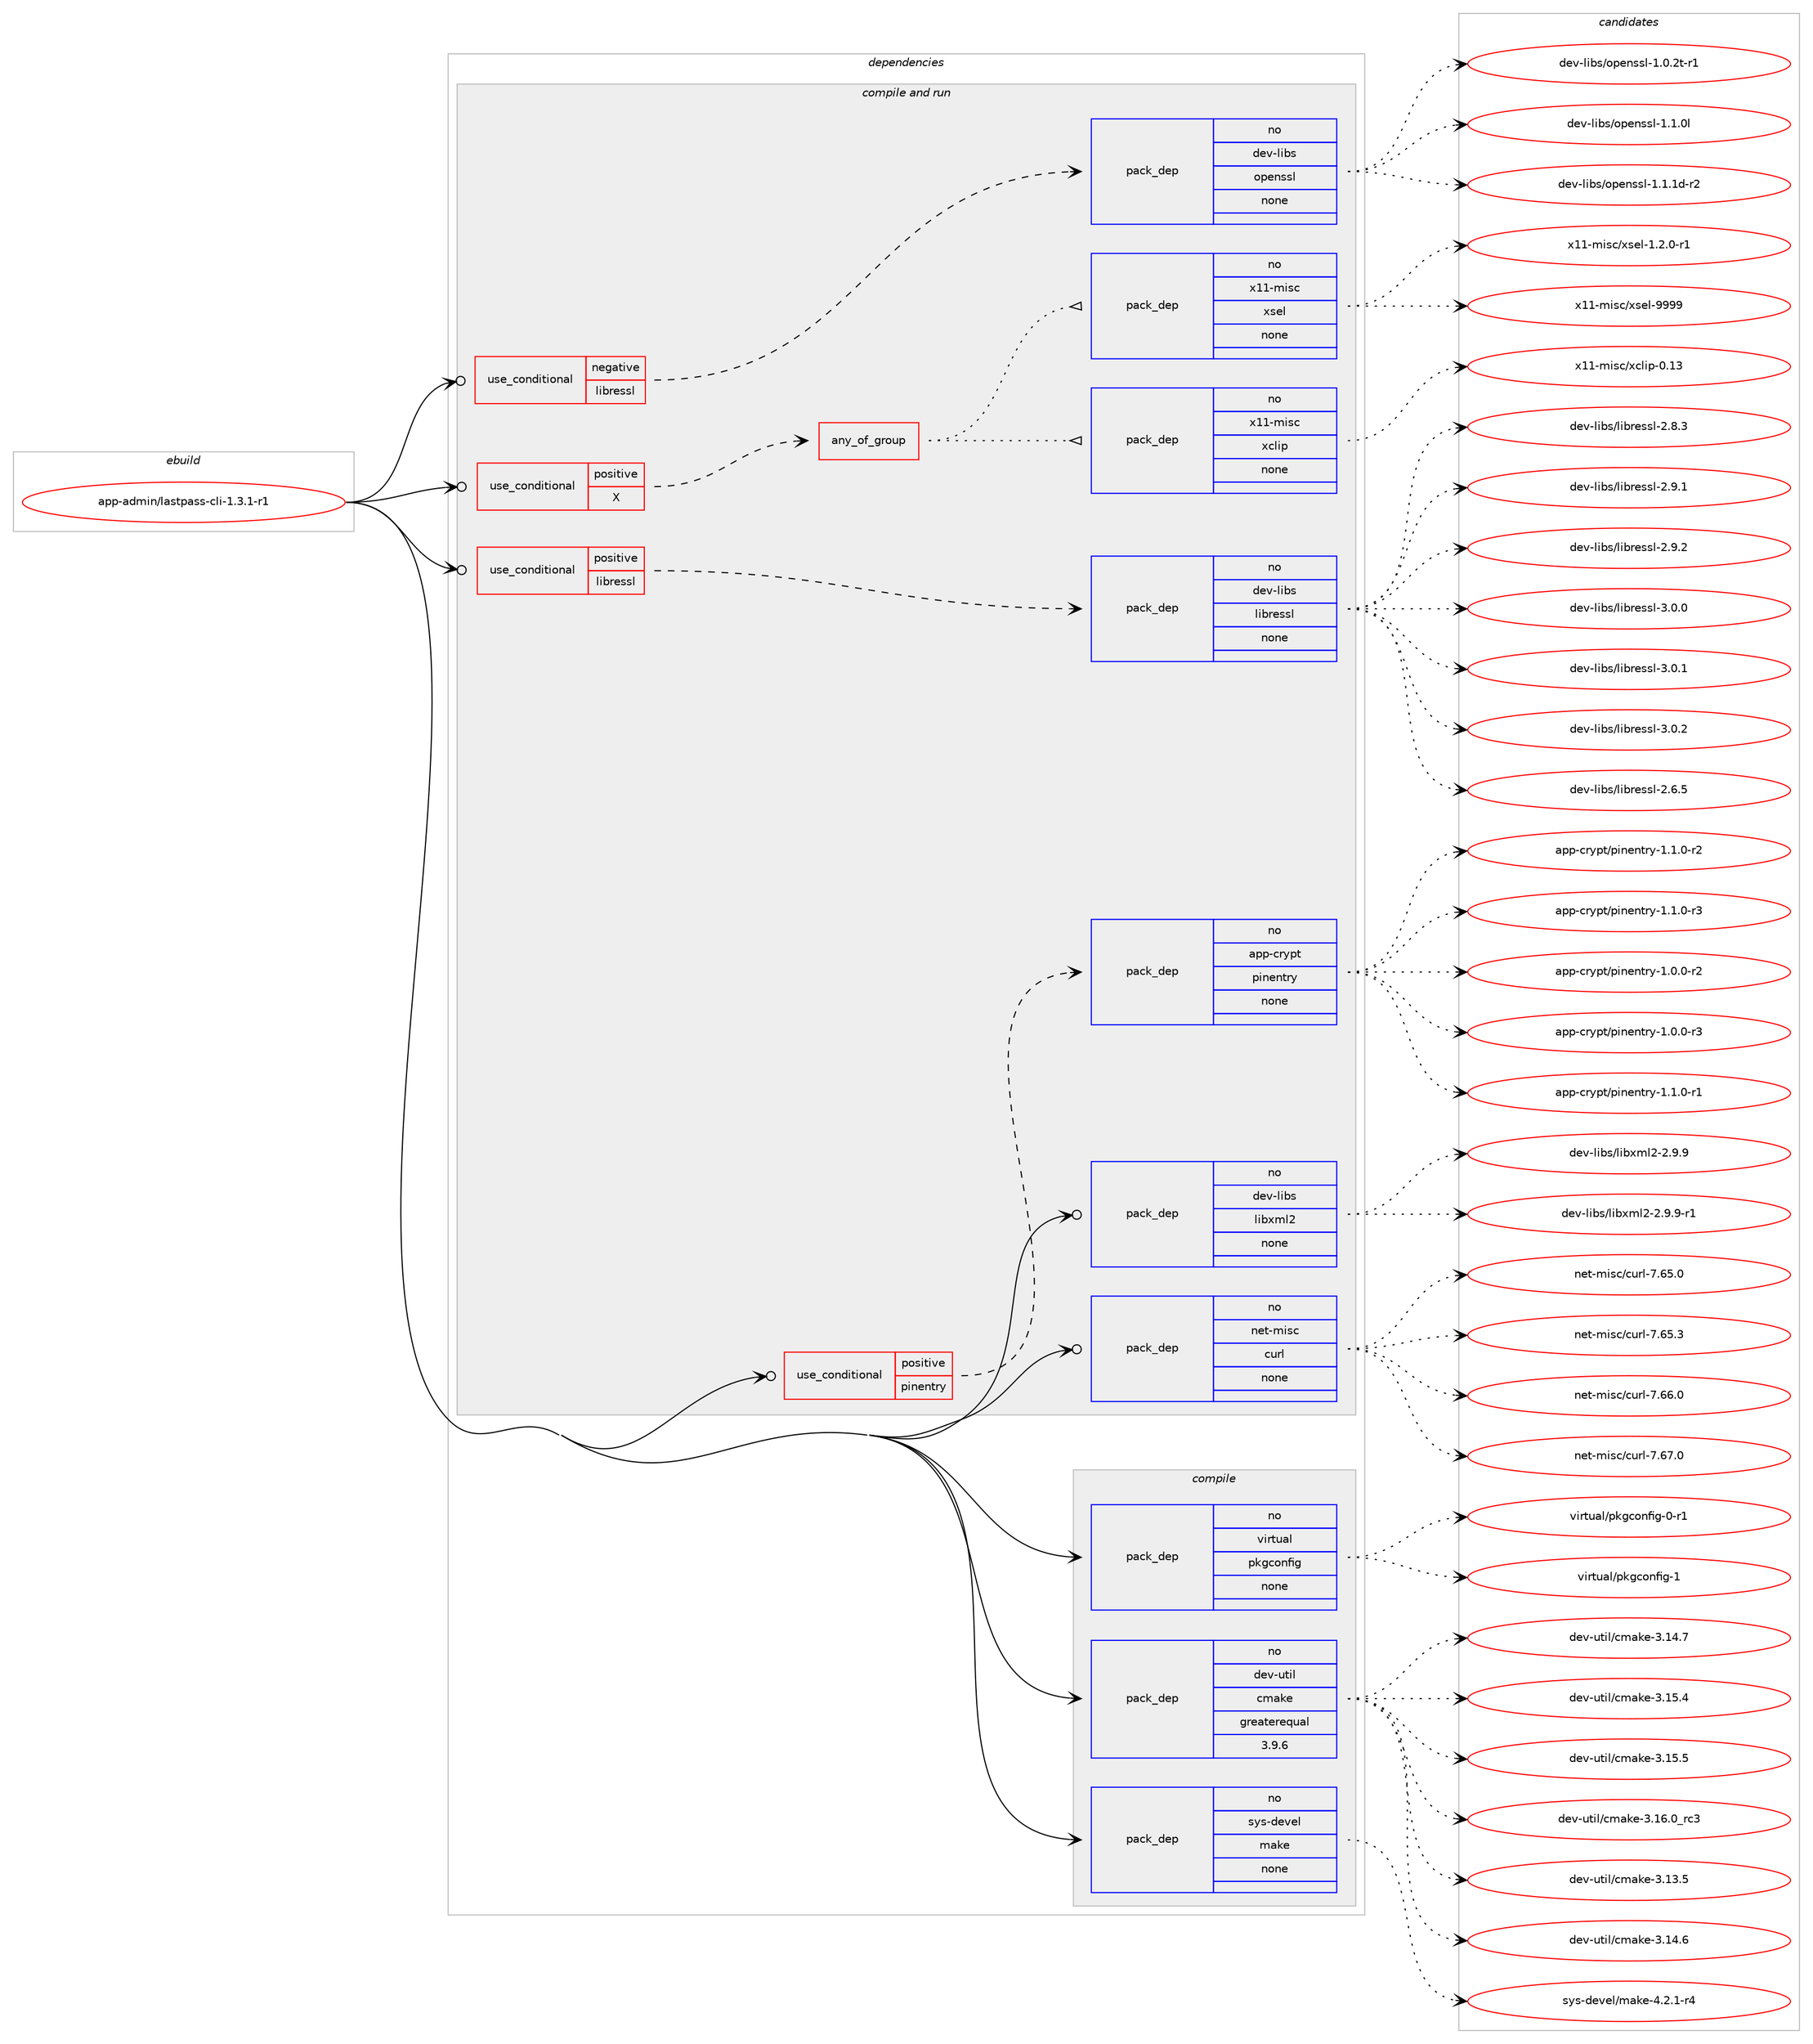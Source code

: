 digraph prolog {

# *************
# Graph options
# *************

newrank=true;
concentrate=true;
compound=true;
graph [rankdir=LR,fontname=Helvetica,fontsize=10,ranksep=1.5];#, ranksep=2.5, nodesep=0.2];
edge  [arrowhead=vee];
node  [fontname=Helvetica,fontsize=10];

# **********
# The ebuild
# **********

subgraph cluster_leftcol {
color=gray;
rank=same;
label=<<i>ebuild</i>>;
id [label="app-admin/lastpass-cli-1.3.1-r1", color=red, width=4, href="../app-admin/lastpass-cli-1.3.1-r1.svg"];
}

# ****************
# The dependencies
# ****************

subgraph cluster_midcol {
color=gray;
label=<<i>dependencies</i>>;
subgraph cluster_compile {
fillcolor="#eeeeee";
style=filled;
label=<<i>compile</i>>;
subgraph pack348113 {
dependency467825 [label=<<TABLE BORDER="0" CELLBORDER="1" CELLSPACING="0" CELLPADDING="4" WIDTH="220"><TR><TD ROWSPAN="6" CELLPADDING="30">pack_dep</TD></TR><TR><TD WIDTH="110">no</TD></TR><TR><TD>dev-util</TD></TR><TR><TD>cmake</TD></TR><TR><TD>greaterequal</TD></TR><TR><TD>3.9.6</TD></TR></TABLE>>, shape=none, color=blue];
}
id:e -> dependency467825:w [weight=20,style="solid",arrowhead="vee"];
subgraph pack348114 {
dependency467826 [label=<<TABLE BORDER="0" CELLBORDER="1" CELLSPACING="0" CELLPADDING="4" WIDTH="220"><TR><TD ROWSPAN="6" CELLPADDING="30">pack_dep</TD></TR><TR><TD WIDTH="110">no</TD></TR><TR><TD>sys-devel</TD></TR><TR><TD>make</TD></TR><TR><TD>none</TD></TR><TR><TD></TD></TR></TABLE>>, shape=none, color=blue];
}
id:e -> dependency467826:w [weight=20,style="solid",arrowhead="vee"];
subgraph pack348115 {
dependency467827 [label=<<TABLE BORDER="0" CELLBORDER="1" CELLSPACING="0" CELLPADDING="4" WIDTH="220"><TR><TD ROWSPAN="6" CELLPADDING="30">pack_dep</TD></TR><TR><TD WIDTH="110">no</TD></TR><TR><TD>virtual</TD></TR><TR><TD>pkgconfig</TD></TR><TR><TD>none</TD></TR><TR><TD></TD></TR></TABLE>>, shape=none, color=blue];
}
id:e -> dependency467827:w [weight=20,style="solid",arrowhead="vee"];
}
subgraph cluster_compileandrun {
fillcolor="#eeeeee";
style=filled;
label=<<i>compile and run</i>>;
subgraph cond111195 {
dependency467828 [label=<<TABLE BORDER="0" CELLBORDER="1" CELLSPACING="0" CELLPADDING="4"><TR><TD ROWSPAN="3" CELLPADDING="10">use_conditional</TD></TR><TR><TD>negative</TD></TR><TR><TD>libressl</TD></TR></TABLE>>, shape=none, color=red];
subgraph pack348116 {
dependency467829 [label=<<TABLE BORDER="0" CELLBORDER="1" CELLSPACING="0" CELLPADDING="4" WIDTH="220"><TR><TD ROWSPAN="6" CELLPADDING="30">pack_dep</TD></TR><TR><TD WIDTH="110">no</TD></TR><TR><TD>dev-libs</TD></TR><TR><TD>openssl</TD></TR><TR><TD>none</TD></TR><TR><TD></TD></TR></TABLE>>, shape=none, color=blue];
}
dependency467828:e -> dependency467829:w [weight=20,style="dashed",arrowhead="vee"];
}
id:e -> dependency467828:w [weight=20,style="solid",arrowhead="odotvee"];
subgraph cond111196 {
dependency467830 [label=<<TABLE BORDER="0" CELLBORDER="1" CELLSPACING="0" CELLPADDING="4"><TR><TD ROWSPAN="3" CELLPADDING="10">use_conditional</TD></TR><TR><TD>positive</TD></TR><TR><TD>X</TD></TR></TABLE>>, shape=none, color=red];
subgraph any8219 {
dependency467831 [label=<<TABLE BORDER="0" CELLBORDER="1" CELLSPACING="0" CELLPADDING="4"><TR><TD CELLPADDING="10">any_of_group</TD></TR></TABLE>>, shape=none, color=red];subgraph pack348117 {
dependency467832 [label=<<TABLE BORDER="0" CELLBORDER="1" CELLSPACING="0" CELLPADDING="4" WIDTH="220"><TR><TD ROWSPAN="6" CELLPADDING="30">pack_dep</TD></TR><TR><TD WIDTH="110">no</TD></TR><TR><TD>x11-misc</TD></TR><TR><TD>xclip</TD></TR><TR><TD>none</TD></TR><TR><TD></TD></TR></TABLE>>, shape=none, color=blue];
}
dependency467831:e -> dependency467832:w [weight=20,style="dotted",arrowhead="oinv"];
subgraph pack348118 {
dependency467833 [label=<<TABLE BORDER="0" CELLBORDER="1" CELLSPACING="0" CELLPADDING="4" WIDTH="220"><TR><TD ROWSPAN="6" CELLPADDING="30">pack_dep</TD></TR><TR><TD WIDTH="110">no</TD></TR><TR><TD>x11-misc</TD></TR><TR><TD>xsel</TD></TR><TR><TD>none</TD></TR><TR><TD></TD></TR></TABLE>>, shape=none, color=blue];
}
dependency467831:e -> dependency467833:w [weight=20,style="dotted",arrowhead="oinv"];
}
dependency467830:e -> dependency467831:w [weight=20,style="dashed",arrowhead="vee"];
}
id:e -> dependency467830:w [weight=20,style="solid",arrowhead="odotvee"];
subgraph cond111197 {
dependency467834 [label=<<TABLE BORDER="0" CELLBORDER="1" CELLSPACING="0" CELLPADDING="4"><TR><TD ROWSPAN="3" CELLPADDING="10">use_conditional</TD></TR><TR><TD>positive</TD></TR><TR><TD>libressl</TD></TR></TABLE>>, shape=none, color=red];
subgraph pack348119 {
dependency467835 [label=<<TABLE BORDER="0" CELLBORDER="1" CELLSPACING="0" CELLPADDING="4" WIDTH="220"><TR><TD ROWSPAN="6" CELLPADDING="30">pack_dep</TD></TR><TR><TD WIDTH="110">no</TD></TR><TR><TD>dev-libs</TD></TR><TR><TD>libressl</TD></TR><TR><TD>none</TD></TR><TR><TD></TD></TR></TABLE>>, shape=none, color=blue];
}
dependency467834:e -> dependency467835:w [weight=20,style="dashed",arrowhead="vee"];
}
id:e -> dependency467834:w [weight=20,style="solid",arrowhead="odotvee"];
subgraph cond111198 {
dependency467836 [label=<<TABLE BORDER="0" CELLBORDER="1" CELLSPACING="0" CELLPADDING="4"><TR><TD ROWSPAN="3" CELLPADDING="10">use_conditional</TD></TR><TR><TD>positive</TD></TR><TR><TD>pinentry</TD></TR></TABLE>>, shape=none, color=red];
subgraph pack348120 {
dependency467837 [label=<<TABLE BORDER="0" CELLBORDER="1" CELLSPACING="0" CELLPADDING="4" WIDTH="220"><TR><TD ROWSPAN="6" CELLPADDING="30">pack_dep</TD></TR><TR><TD WIDTH="110">no</TD></TR><TR><TD>app-crypt</TD></TR><TR><TD>pinentry</TD></TR><TR><TD>none</TD></TR><TR><TD></TD></TR></TABLE>>, shape=none, color=blue];
}
dependency467836:e -> dependency467837:w [weight=20,style="dashed",arrowhead="vee"];
}
id:e -> dependency467836:w [weight=20,style="solid",arrowhead="odotvee"];
subgraph pack348121 {
dependency467838 [label=<<TABLE BORDER="0" CELLBORDER="1" CELLSPACING="0" CELLPADDING="4" WIDTH="220"><TR><TD ROWSPAN="6" CELLPADDING="30">pack_dep</TD></TR><TR><TD WIDTH="110">no</TD></TR><TR><TD>dev-libs</TD></TR><TR><TD>libxml2</TD></TR><TR><TD>none</TD></TR><TR><TD></TD></TR></TABLE>>, shape=none, color=blue];
}
id:e -> dependency467838:w [weight=20,style="solid",arrowhead="odotvee"];
subgraph pack348122 {
dependency467839 [label=<<TABLE BORDER="0" CELLBORDER="1" CELLSPACING="0" CELLPADDING="4" WIDTH="220"><TR><TD ROWSPAN="6" CELLPADDING="30">pack_dep</TD></TR><TR><TD WIDTH="110">no</TD></TR><TR><TD>net-misc</TD></TR><TR><TD>curl</TD></TR><TR><TD>none</TD></TR><TR><TD></TD></TR></TABLE>>, shape=none, color=blue];
}
id:e -> dependency467839:w [weight=20,style="solid",arrowhead="odotvee"];
}
subgraph cluster_run {
fillcolor="#eeeeee";
style=filled;
label=<<i>run</i>>;
}
}

# **************
# The candidates
# **************

subgraph cluster_choices {
rank=same;
color=gray;
label=<<i>candidates</i>>;

subgraph choice348113 {
color=black;
nodesep=1;
choice1001011184511711610510847991099710710145514649514653 [label="dev-util/cmake-3.13.5", color=red, width=4,href="../dev-util/cmake-3.13.5.svg"];
choice1001011184511711610510847991099710710145514649524654 [label="dev-util/cmake-3.14.6", color=red, width=4,href="../dev-util/cmake-3.14.6.svg"];
choice1001011184511711610510847991099710710145514649524655 [label="dev-util/cmake-3.14.7", color=red, width=4,href="../dev-util/cmake-3.14.7.svg"];
choice1001011184511711610510847991099710710145514649534652 [label="dev-util/cmake-3.15.4", color=red, width=4,href="../dev-util/cmake-3.15.4.svg"];
choice1001011184511711610510847991099710710145514649534653 [label="dev-util/cmake-3.15.5", color=red, width=4,href="../dev-util/cmake-3.15.5.svg"];
choice1001011184511711610510847991099710710145514649544648951149951 [label="dev-util/cmake-3.16.0_rc3", color=red, width=4,href="../dev-util/cmake-3.16.0_rc3.svg"];
dependency467825:e -> choice1001011184511711610510847991099710710145514649514653:w [style=dotted,weight="100"];
dependency467825:e -> choice1001011184511711610510847991099710710145514649524654:w [style=dotted,weight="100"];
dependency467825:e -> choice1001011184511711610510847991099710710145514649524655:w [style=dotted,weight="100"];
dependency467825:e -> choice1001011184511711610510847991099710710145514649534652:w [style=dotted,weight="100"];
dependency467825:e -> choice1001011184511711610510847991099710710145514649534653:w [style=dotted,weight="100"];
dependency467825:e -> choice1001011184511711610510847991099710710145514649544648951149951:w [style=dotted,weight="100"];
}
subgraph choice348114 {
color=black;
nodesep=1;
choice1151211154510010111810110847109971071014552465046494511452 [label="sys-devel/make-4.2.1-r4", color=red, width=4,href="../sys-devel/make-4.2.1-r4.svg"];
dependency467826:e -> choice1151211154510010111810110847109971071014552465046494511452:w [style=dotted,weight="100"];
}
subgraph choice348115 {
color=black;
nodesep=1;
choice11810511411611797108471121071039911111010210510345484511449 [label="virtual/pkgconfig-0-r1", color=red, width=4,href="../virtual/pkgconfig-0-r1.svg"];
choice1181051141161179710847112107103991111101021051034549 [label="virtual/pkgconfig-1", color=red, width=4,href="../virtual/pkgconfig-1.svg"];
dependency467827:e -> choice11810511411611797108471121071039911111010210510345484511449:w [style=dotted,weight="100"];
dependency467827:e -> choice1181051141161179710847112107103991111101021051034549:w [style=dotted,weight="100"];
}
subgraph choice348116 {
color=black;
nodesep=1;
choice1001011184510810598115471111121011101151151084549464846501164511449 [label="dev-libs/openssl-1.0.2t-r1", color=red, width=4,href="../dev-libs/openssl-1.0.2t-r1.svg"];
choice100101118451081059811547111112101110115115108454946494648108 [label="dev-libs/openssl-1.1.0l", color=red, width=4,href="../dev-libs/openssl-1.1.0l.svg"];
choice1001011184510810598115471111121011101151151084549464946491004511450 [label="dev-libs/openssl-1.1.1d-r2", color=red, width=4,href="../dev-libs/openssl-1.1.1d-r2.svg"];
dependency467829:e -> choice1001011184510810598115471111121011101151151084549464846501164511449:w [style=dotted,weight="100"];
dependency467829:e -> choice100101118451081059811547111112101110115115108454946494648108:w [style=dotted,weight="100"];
dependency467829:e -> choice1001011184510810598115471111121011101151151084549464946491004511450:w [style=dotted,weight="100"];
}
subgraph choice348117 {
color=black;
nodesep=1;
choice1204949451091051159947120991081051124548464951 [label="x11-misc/xclip-0.13", color=red, width=4,href="../x11-misc/xclip-0.13.svg"];
dependency467832:e -> choice1204949451091051159947120991081051124548464951:w [style=dotted,weight="100"];
}
subgraph choice348118 {
color=black;
nodesep=1;
choice12049494510910511599471201151011084549465046484511449 [label="x11-misc/xsel-1.2.0-r1", color=red, width=4,href="../x11-misc/xsel-1.2.0-r1.svg"];
choice12049494510910511599471201151011084557575757 [label="x11-misc/xsel-9999", color=red, width=4,href="../x11-misc/xsel-9999.svg"];
dependency467833:e -> choice12049494510910511599471201151011084549465046484511449:w [style=dotted,weight="100"];
dependency467833:e -> choice12049494510910511599471201151011084557575757:w [style=dotted,weight="100"];
}
subgraph choice348119 {
color=black;
nodesep=1;
choice10010111845108105981154710810598114101115115108455046544653 [label="dev-libs/libressl-2.6.5", color=red, width=4,href="../dev-libs/libressl-2.6.5.svg"];
choice10010111845108105981154710810598114101115115108455046564651 [label="dev-libs/libressl-2.8.3", color=red, width=4,href="../dev-libs/libressl-2.8.3.svg"];
choice10010111845108105981154710810598114101115115108455046574649 [label="dev-libs/libressl-2.9.1", color=red, width=4,href="../dev-libs/libressl-2.9.1.svg"];
choice10010111845108105981154710810598114101115115108455046574650 [label="dev-libs/libressl-2.9.2", color=red, width=4,href="../dev-libs/libressl-2.9.2.svg"];
choice10010111845108105981154710810598114101115115108455146484648 [label="dev-libs/libressl-3.0.0", color=red, width=4,href="../dev-libs/libressl-3.0.0.svg"];
choice10010111845108105981154710810598114101115115108455146484649 [label="dev-libs/libressl-3.0.1", color=red, width=4,href="../dev-libs/libressl-3.0.1.svg"];
choice10010111845108105981154710810598114101115115108455146484650 [label="dev-libs/libressl-3.0.2", color=red, width=4,href="../dev-libs/libressl-3.0.2.svg"];
dependency467835:e -> choice10010111845108105981154710810598114101115115108455046544653:w [style=dotted,weight="100"];
dependency467835:e -> choice10010111845108105981154710810598114101115115108455046564651:w [style=dotted,weight="100"];
dependency467835:e -> choice10010111845108105981154710810598114101115115108455046574649:w [style=dotted,weight="100"];
dependency467835:e -> choice10010111845108105981154710810598114101115115108455046574650:w [style=dotted,weight="100"];
dependency467835:e -> choice10010111845108105981154710810598114101115115108455146484648:w [style=dotted,weight="100"];
dependency467835:e -> choice10010111845108105981154710810598114101115115108455146484649:w [style=dotted,weight="100"];
dependency467835:e -> choice10010111845108105981154710810598114101115115108455146484650:w [style=dotted,weight="100"];
}
subgraph choice348120 {
color=black;
nodesep=1;
choice971121124599114121112116471121051101011101161141214549464846484511450 [label="app-crypt/pinentry-1.0.0-r2", color=red, width=4,href="../app-crypt/pinentry-1.0.0-r2.svg"];
choice971121124599114121112116471121051101011101161141214549464846484511451 [label="app-crypt/pinentry-1.0.0-r3", color=red, width=4,href="../app-crypt/pinentry-1.0.0-r3.svg"];
choice971121124599114121112116471121051101011101161141214549464946484511449 [label="app-crypt/pinentry-1.1.0-r1", color=red, width=4,href="../app-crypt/pinentry-1.1.0-r1.svg"];
choice971121124599114121112116471121051101011101161141214549464946484511450 [label="app-crypt/pinentry-1.1.0-r2", color=red, width=4,href="../app-crypt/pinentry-1.1.0-r2.svg"];
choice971121124599114121112116471121051101011101161141214549464946484511451 [label="app-crypt/pinentry-1.1.0-r3", color=red, width=4,href="../app-crypt/pinentry-1.1.0-r3.svg"];
dependency467837:e -> choice971121124599114121112116471121051101011101161141214549464846484511450:w [style=dotted,weight="100"];
dependency467837:e -> choice971121124599114121112116471121051101011101161141214549464846484511451:w [style=dotted,weight="100"];
dependency467837:e -> choice971121124599114121112116471121051101011101161141214549464946484511449:w [style=dotted,weight="100"];
dependency467837:e -> choice971121124599114121112116471121051101011101161141214549464946484511450:w [style=dotted,weight="100"];
dependency467837:e -> choice971121124599114121112116471121051101011101161141214549464946484511451:w [style=dotted,weight="100"];
}
subgraph choice348121 {
color=black;
nodesep=1;
choice1001011184510810598115471081059812010910850455046574657 [label="dev-libs/libxml2-2.9.9", color=red, width=4,href="../dev-libs/libxml2-2.9.9.svg"];
choice10010111845108105981154710810598120109108504550465746574511449 [label="dev-libs/libxml2-2.9.9-r1", color=red, width=4,href="../dev-libs/libxml2-2.9.9-r1.svg"];
dependency467838:e -> choice1001011184510810598115471081059812010910850455046574657:w [style=dotted,weight="100"];
dependency467838:e -> choice10010111845108105981154710810598120109108504550465746574511449:w [style=dotted,weight="100"];
}
subgraph choice348122 {
color=black;
nodesep=1;
choice1101011164510910511599479911711410845554654534648 [label="net-misc/curl-7.65.0", color=red, width=4,href="../net-misc/curl-7.65.0.svg"];
choice1101011164510910511599479911711410845554654534651 [label="net-misc/curl-7.65.3", color=red, width=4,href="../net-misc/curl-7.65.3.svg"];
choice1101011164510910511599479911711410845554654544648 [label="net-misc/curl-7.66.0", color=red, width=4,href="../net-misc/curl-7.66.0.svg"];
choice1101011164510910511599479911711410845554654554648 [label="net-misc/curl-7.67.0", color=red, width=4,href="../net-misc/curl-7.67.0.svg"];
dependency467839:e -> choice1101011164510910511599479911711410845554654534648:w [style=dotted,weight="100"];
dependency467839:e -> choice1101011164510910511599479911711410845554654534651:w [style=dotted,weight="100"];
dependency467839:e -> choice1101011164510910511599479911711410845554654544648:w [style=dotted,weight="100"];
dependency467839:e -> choice1101011164510910511599479911711410845554654554648:w [style=dotted,weight="100"];
}
}

}
